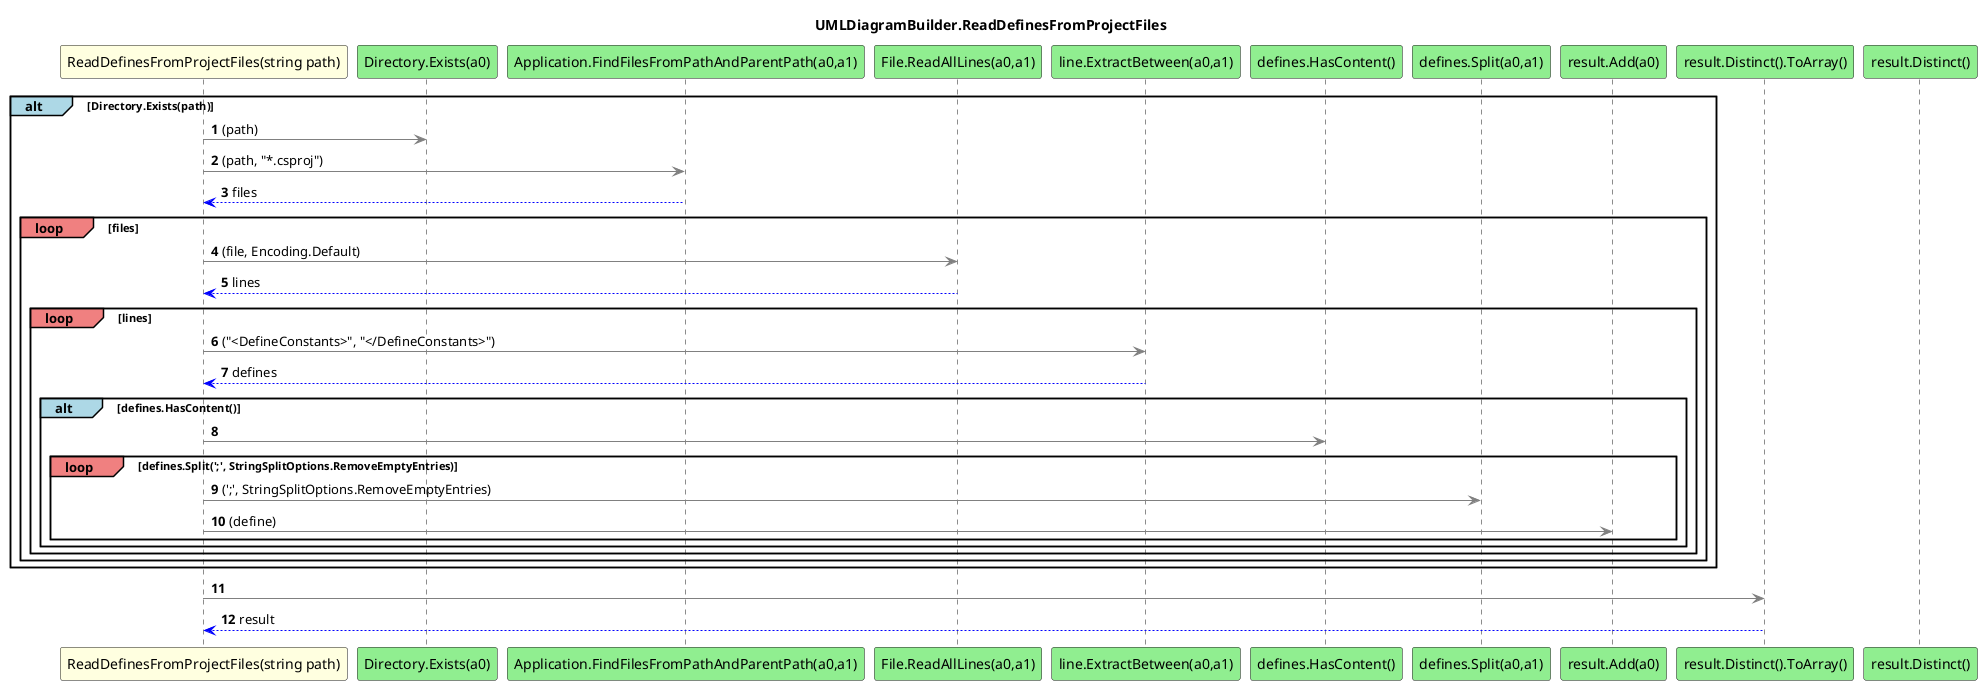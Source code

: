 @startuml UMLDiagramBuilder.ReadDefinesFromProjectFiles
title UMLDiagramBuilder.ReadDefinesFromProjectFiles
participant "ReadDefinesFromProjectFiles(string path)" as ReadDefinesFromProjectFiles_p0 #LightYellow
participant "Directory.Exists(a0)" as Directory_Exists_a0 #LightGreen
participant "Application.FindFilesFromPathAndParentPath(a0,a1)" as Application_FindFilesFromPathAndParentPath_a0_a1 #LightGreen
participant "File.ReadAllLines(a0,a1)" as File_ReadAllLines_a0_a1 #LightGreen
participant "line.ExtractBetween(a0,a1)" as line_ExtractBetween_a0_a1 #LightGreen
participant "defines.HasContent()" as defines_HasContent #LightGreen
participant "defines.Split(a0,a1)" as defines_Split_a0_a1 #LightGreen
participant "result.Add(a0)" as result_Add_a0 #LightGreen
participant "result.Distinct().ToArray()" as result_Distinct_ToArray #LightGreen
participant "result.Distinct()" as result_Distinct #LightGreen
autonumber
alt#LightBlue Directory.Exists(path)
 ReadDefinesFromProjectFiles_p0 -[#grey]> Directory_Exists_a0 : (path)
 ReadDefinesFromProjectFiles_p0 -[#grey]> Application_FindFilesFromPathAndParentPath_a0_a1 : (path, "*.csproj")
 Application_FindFilesFromPathAndParentPath_a0_a1 -[#blue]-> ReadDefinesFromProjectFiles_p0 : files
 loop#LightCoral files
 ReadDefinesFromProjectFiles_p0 -[#grey]> File_ReadAllLines_a0_a1 : (file, Encoding.Default)
 File_ReadAllLines_a0_a1 -[#blue]-> ReadDefinesFromProjectFiles_p0 : lines
 loop#LightCoral lines
 ReadDefinesFromProjectFiles_p0 -[#grey]> line_ExtractBetween_a0_a1 : ("<DefineConstants>", "</DefineConstants>")
 line_ExtractBetween_a0_a1 -[#blue]-> ReadDefinesFromProjectFiles_p0 : defines
 alt#LightBlue defines.HasContent()
 ReadDefinesFromProjectFiles_p0 -[#grey]> defines_HasContent
 loop#LightCoral defines.Split(';', StringSplitOptions.RemoveEmptyEntries)
 ReadDefinesFromProjectFiles_p0 -[#grey]> defines_Split_a0_a1 : (';', StringSplitOptions.RemoveEmptyEntries)
 ReadDefinesFromProjectFiles_p0 -[#grey]> result_Add_a0 : (define)
 end
 end
 end
 end
end
ReadDefinesFromProjectFiles_p0 -[#grey]> result_Distinct_ToArray
result_Distinct_ToArray -[#blue]-> ReadDefinesFromProjectFiles_p0 : result
@enduml
